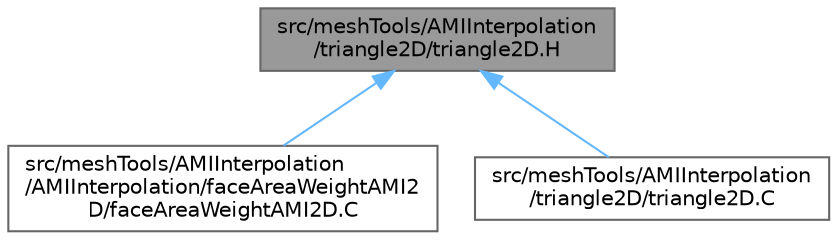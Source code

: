 digraph "src/meshTools/AMIInterpolation/triangle2D/triangle2D.H"
{
 // LATEX_PDF_SIZE
  bgcolor="transparent";
  edge [fontname=Helvetica,fontsize=10,labelfontname=Helvetica,labelfontsize=10];
  node [fontname=Helvetica,fontsize=10,shape=box,height=0.2,width=0.4];
  Node1 [id="Node000001",label="src/meshTools/AMIInterpolation\l/triangle2D/triangle2D.H",height=0.2,width=0.4,color="gray40", fillcolor="grey60", style="filled", fontcolor="black",tooltip=" "];
  Node1 -> Node2 [id="edge1_Node000001_Node000002",dir="back",color="steelblue1",style="solid",tooltip=" "];
  Node2 [id="Node000002",label="src/meshTools/AMIInterpolation\l/AMIInterpolation/faceAreaWeightAMI2\lD/faceAreaWeightAMI2D.C",height=0.2,width=0.4,color="grey40", fillcolor="white", style="filled",URL="$faceAreaWeightAMI2D_8C.html",tooltip=" "];
  Node1 -> Node3 [id="edge2_Node000001_Node000003",dir="back",color="steelblue1",style="solid",tooltip=" "];
  Node3 [id="Node000003",label="src/meshTools/AMIInterpolation\l/triangle2D/triangle2D.C",height=0.2,width=0.4,color="grey40", fillcolor="white", style="filled",URL="$triangle2D_8C.html",tooltip=" "];
}
